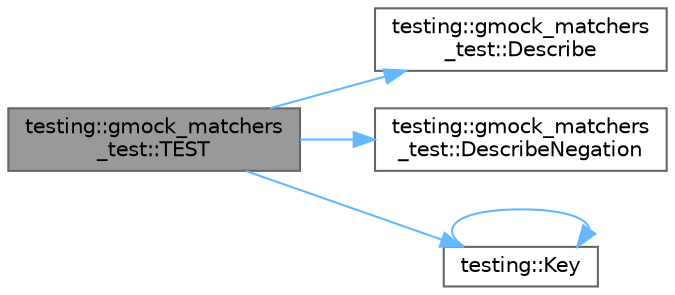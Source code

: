 digraph "testing::gmock_matchers_test::TEST"
{
 // LATEX_PDF_SIZE
  bgcolor="transparent";
  edge [fontname=Helvetica,fontsize=10,labelfontname=Helvetica,labelfontsize=10];
  node [fontname=Helvetica,fontsize=10,shape=box,height=0.2,width=0.4];
  rankdir="LR";
  Node1 [id="Node000001",label="testing::gmock_matchers\l_test::TEST",height=0.2,width=0.4,color="gray40", fillcolor="grey60", style="filled", fontcolor="black",tooltip=" "];
  Node1 -> Node2 [id="edge1_Node000001_Node000002",color="steelblue1",style="solid",tooltip=" "];
  Node2 [id="Node000002",label="testing::gmock_matchers\l_test::Describe",height=0.2,width=0.4,color="grey40", fillcolor="white", style="filled",URL="$namespacetesting_1_1gmock__matchers__test.html#a738a538e1705ea49670aeb3ed25108e6",tooltip=" "];
  Node1 -> Node3 [id="edge2_Node000001_Node000003",color="steelblue1",style="solid",tooltip=" "];
  Node3 [id="Node000003",label="testing::gmock_matchers\l_test::DescribeNegation",height=0.2,width=0.4,color="grey40", fillcolor="white", style="filled",URL="$namespacetesting_1_1gmock__matchers__test.html#a96c18b92dede79060a7303fe5d178faf",tooltip=" "];
  Node1 -> Node4 [id="edge3_Node000001_Node000004",color="steelblue1",style="solid",tooltip=" "];
  Node4 [id="Node000004",label="testing::Key",height=0.2,width=0.4,color="grey40", fillcolor="white", style="filled",URL="$namespacetesting.html#a8f48cc347b4b3fa9a6f13aa41573e4af",tooltip=" "];
  Node4 -> Node4 [id="edge4_Node000004_Node000004",color="steelblue1",style="solid",tooltip=" "];
}
